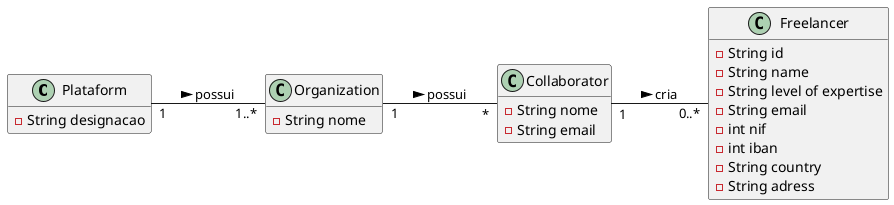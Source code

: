 @startuml
hide methods
left to right direction

class Plataform {
  -String designacao
}

class Freelancer {
  -String id
  -String name
  -String level of expertise
  -String email
  -int nif
  -int iban
  -String country
  -String adress
}  

class Collaborator {
  -String nome
  -String email
}

class Organization {
  -String nome 
}


Plataform "1" -- "1..*" Organization : possui >

Organization "1" -- "*" Collaborator : possui >

Collaborator "1" -- "0..*" Freelancer : cria >


@enduml